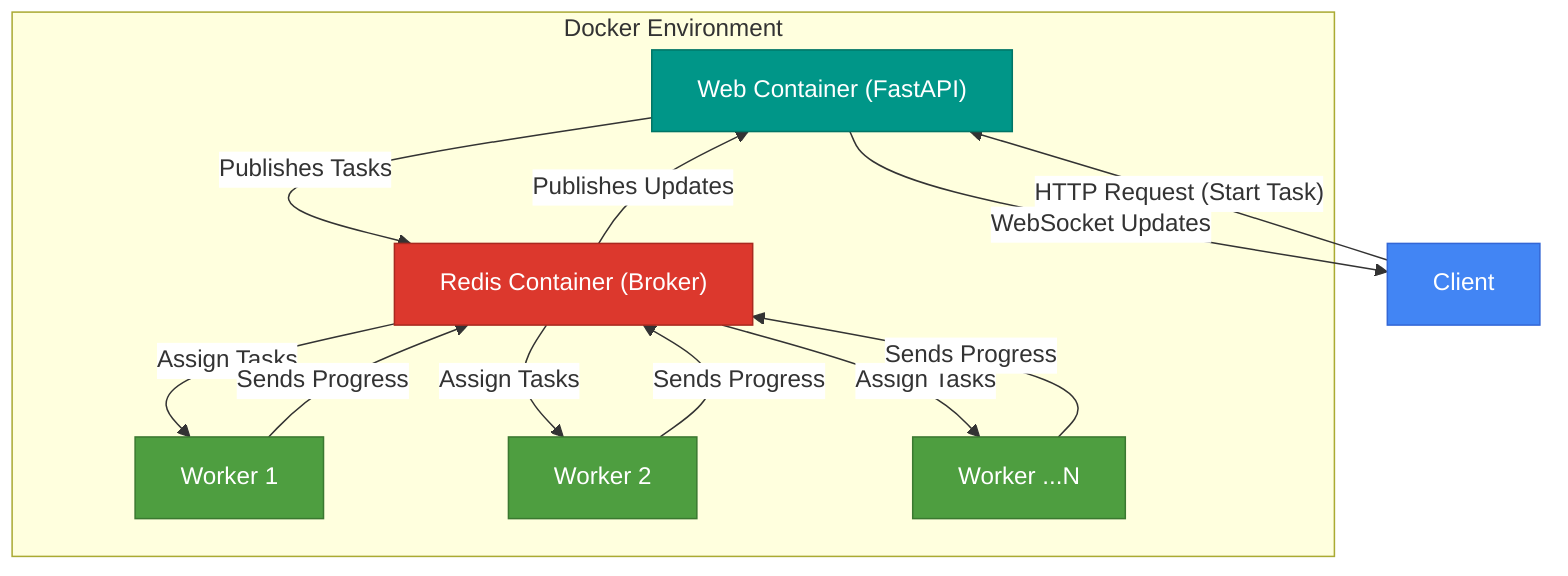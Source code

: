 %%{init: {'theme': 'default', 'themeVariables': {'primaryColor': '#ffcc00', 'edgeLabelBackground':'#ffffff', 'tertiaryColor': '#f0f0f0'}}}%%
%%{config: {'flowchart': {'curve': 'linear'}}}%%
%%{flowchart: {'nodeSpacing': 50, 'rankSpacing': 50}}%%
%%{flowchart: {'defaultRenderer': 'dagre'}}%%
graph TD
    subgraph "Docker Environment"
        A["Web Container (FastAPI)"] -->|"Publishes Tasks"| B["Redis Container (Broker)"]
        B -->|"Assign Tasks"| C["Worker 1"]
        B -->|"Assign Tasks"| D["Worker 2"]
        B -->|"Assign Tasks"| E["Worker ...N"]
        C -->|"Sends Progress"| B
        D -->|"Sends Progress"| B
        E -->|"Sends Progress"| B
        B -->|"Publishes Updates"| A
    end
    Client -->|"HTTP Request (Start Task)"| A
    A -->|"WebSocket Updates"| Client
    
    %% Style nodes with colors related to their technology icons
    style A fill:#009688,stroke:#007566,color:white,stroke-width:2px %% FastAPI teal color
    style B fill:#DC382D,stroke:#a9291f,color:white,stroke-width:2px %% Redis red color
    style C fill:#4e9e40,stroke:#3b7830,color:white,stroke-width:2px %% Celery worker green color
    style D fill:#4e9e40,stroke:#3b7830,color:white,stroke-width:2px %% Celery worker green color
    style E fill:#4e9e40,stroke:#3b7830,color:white,stroke-width:2px %% Celery worker green color
    style Client fill:#4285F4,stroke:#3367d6,color:white,stroke-width:2px %% Browser blue color